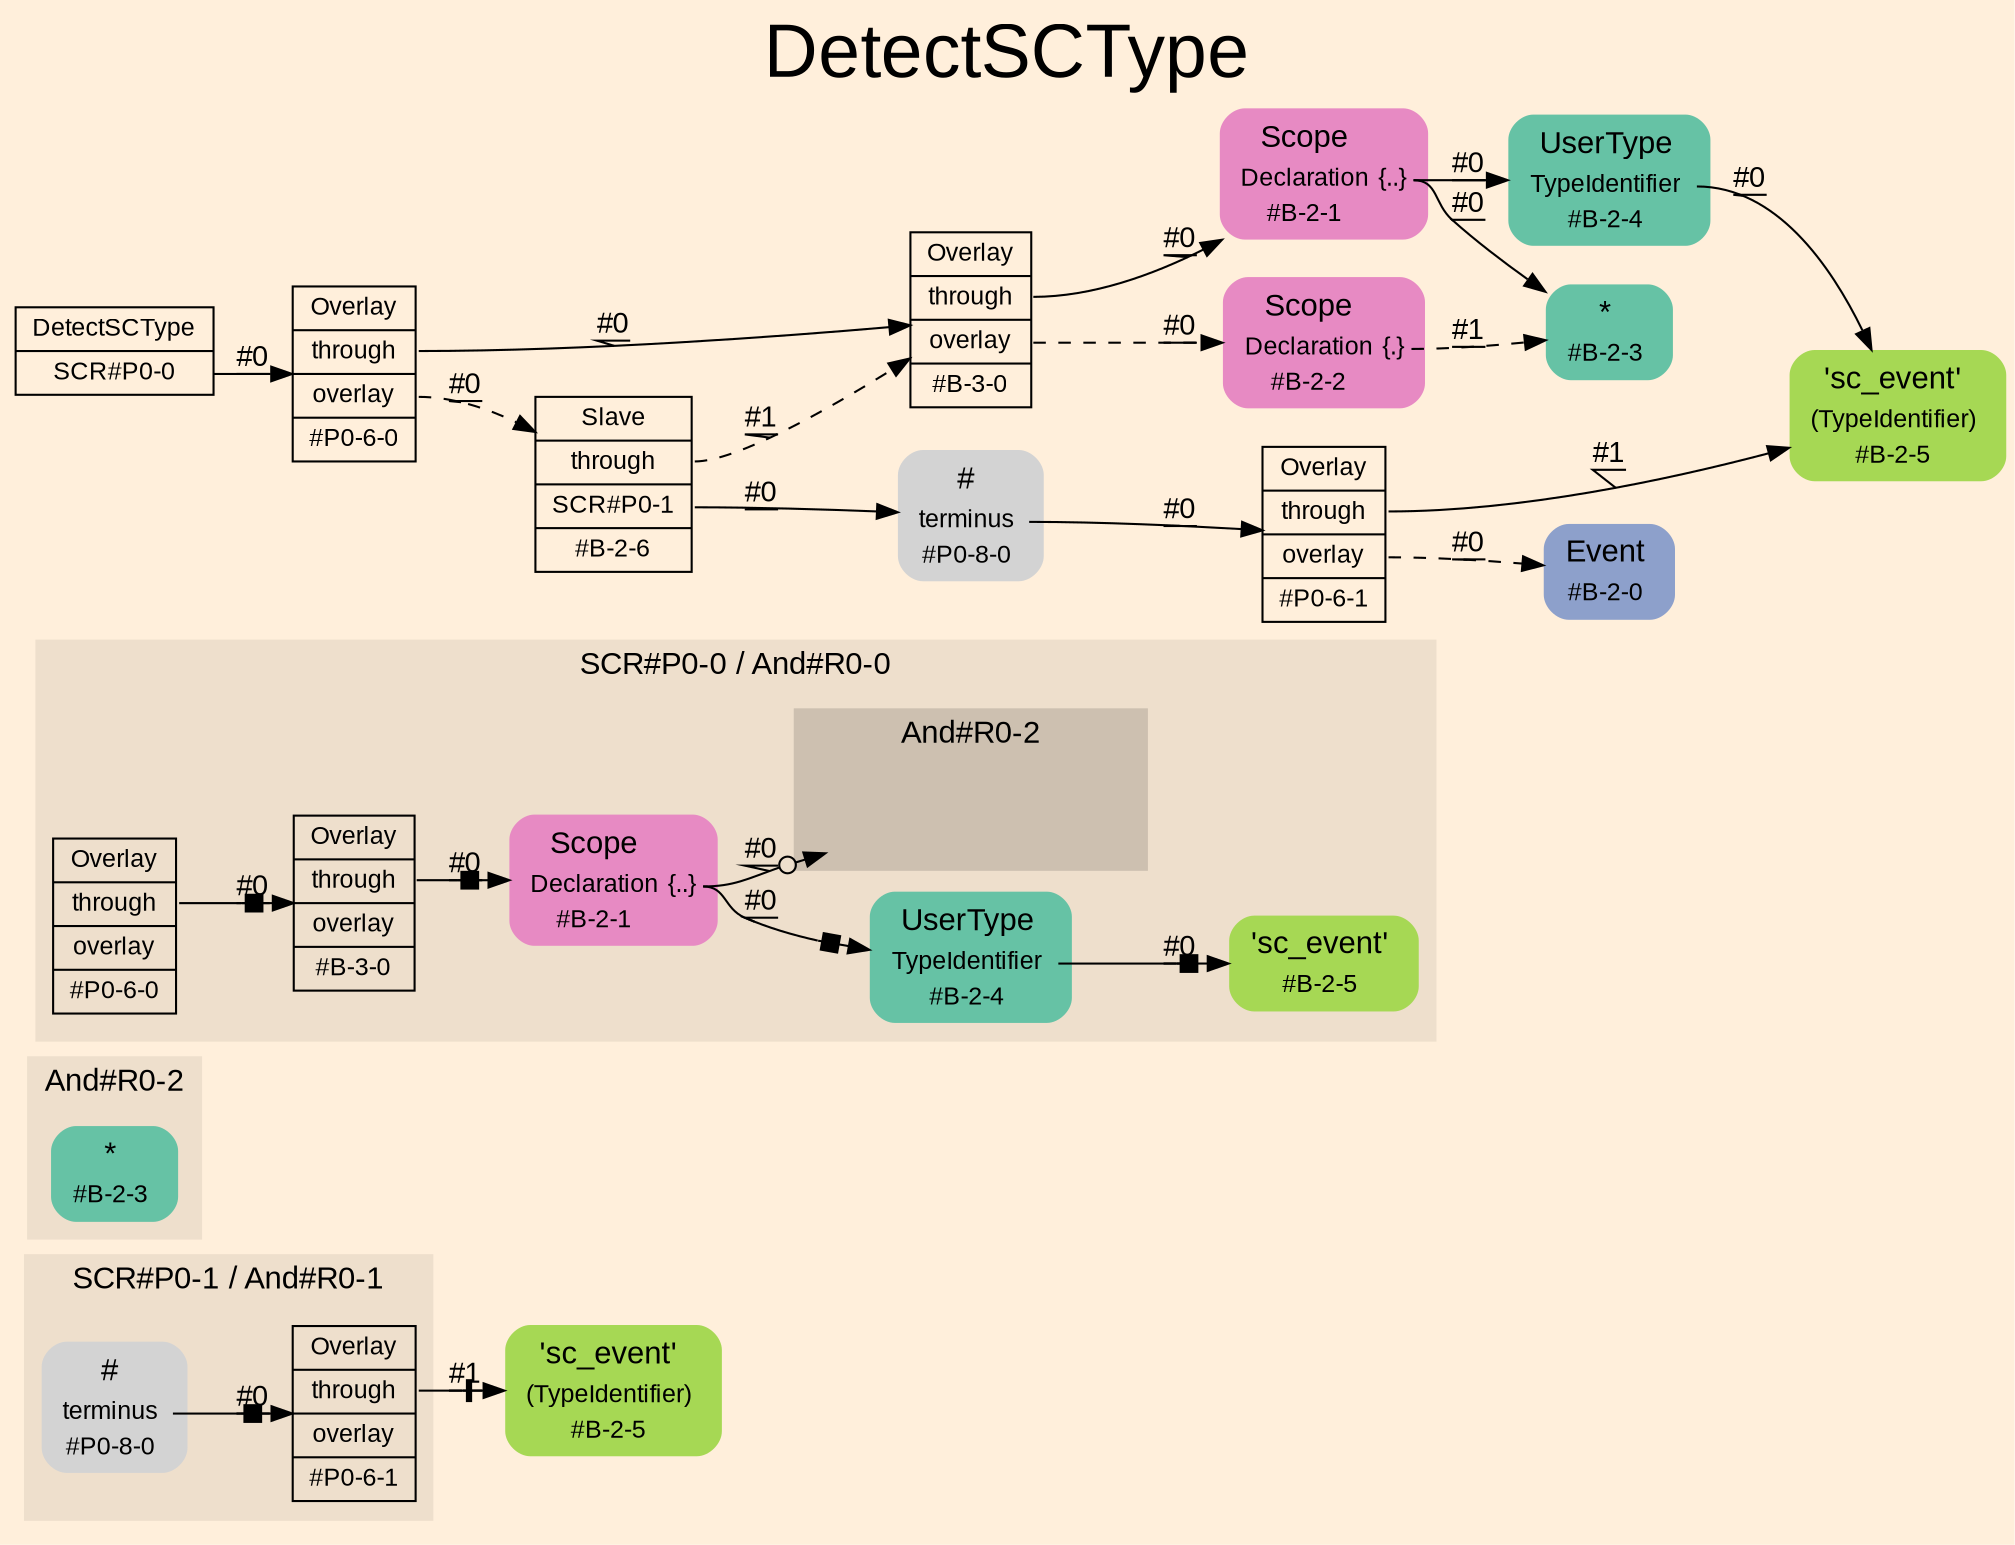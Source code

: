 digraph "DetectSCType" {
label = "DetectSCType"
labelloc = t
fontsize = "36"
graph [
    rankdir = "LR"
    ranksep = 0.3
    bgcolor = antiquewhite1
    color = black
    fontcolor = black
    fontname = "Arial"
];
node [
    fontname = "Arial"
];
edge [
    fontname = "Arial"
];

// -------------------- figure And#R0-1 --------------------
"And#R0-1[#B-2-5]" [
    shape = "plaintext"
    fillcolor = "/set28/5"
    label = <<TABLE BORDER="0" CELLBORDER="0" CELLSPACING="0">
     <TR><TD><FONT POINT-SIZE="15.0">'sc_event'</FONT></TD><TD></TD></TR>
     <TR><TD>(TypeIdentifier)</TD><TD PORT="port0"></TD></TR>
     <TR><TD>#B-2-5</TD><TD PORT="port1"></TD></TR>
    </TABLE>>
    style = "rounded,filled"
    fontsize = "12"
];

subgraph "clusterAnd#R0-1" {
    label = "SCR#P0-1 / And#R0-1"
    style = "filled"
    color = antiquewhite2
    fontsize = "15"
    "And#R0-1[#P0-6-1]" [
        shape = "record"
        fillcolor = antiquewhite2
        label = "<fixed> Overlay | <port0> through | <port1> overlay | <port2> #P0-6-1"
        style = "filled"
        fontsize = "12"
        color = black
        fontcolor = black
    ];
    
    "And#R0-1[#P0-8-0]" [
        shape = "plaintext"
        label = <<TABLE BORDER="0" CELLBORDER="0" CELLSPACING="0">
         <TR><TD><FONT POINT-SIZE="15.0">#</FONT></TD><TD></TD></TR>
         <TR><TD>terminus</TD><TD PORT="port0"></TD></TR>
         <TR><TD>#P0-8-0</TD><TD PORT="port1"></TD></TR>
        </TABLE>>
        style = "rounded,filled"
        fontsize = "12"
    ];
    
}


// -------------------- figure And#R0-2 --------------------
subgraph "clusterAnd#R0-2" {
    label = "And#R0-2"
    style = "filled"
    color = antiquewhite2
    fontsize = "15"
    "And#R0-2[#B-2-3]" [
        shape = "plaintext"
        fillcolor = "/set28/1"
        label = <<TABLE BORDER="0" CELLBORDER="0" CELLSPACING="0">
         <TR><TD><FONT POINT-SIZE="15.0">*</FONT></TD><TD></TD></TR>
         <TR><TD>#B-2-3</TD><TD PORT="port0"></TD></TR>
        </TABLE>>
        style = "rounded,filled"
        fontsize = "12"
    ];
    
}


// -------------------- figure And#R0-0 --------------------
subgraph "clusterAnd#R0-0" {
    label = "SCR#P0-0 / And#R0-0"
    style = "filled"
    color = antiquewhite2
    fontsize = "15"
    "And#R0-0[#B-3-0]" [
        shape = "record"
        fillcolor = antiquewhite2
        label = "<fixed> Overlay | <port0> through | <port1> overlay | <port2> #B-3-0"
        style = "filled"
        fontsize = "12"
        color = black
        fontcolor = black
    ];
    
    "And#R0-0[#B-2-1]" [
        shape = "plaintext"
        fillcolor = "/set28/4"
        label = <<TABLE BORDER="0" CELLBORDER="0" CELLSPACING="0">
         <TR><TD><FONT POINT-SIZE="15.0">Scope</FONT></TD><TD></TD></TR>
         <TR><TD>Declaration</TD><TD PORT="port0">{..}</TD></TR>
         <TR><TD>#B-2-1</TD><TD PORT="port1"></TD></TR>
        </TABLE>>
        style = "rounded,filled"
        fontsize = "12"
    ];
    
    "And#R0-0[#B-2-4]" [
        shape = "plaintext"
        fillcolor = "/set28/1"
        label = <<TABLE BORDER="0" CELLBORDER="0" CELLSPACING="0">
         <TR><TD><FONT POINT-SIZE="15.0">UserType</FONT></TD><TD></TD></TR>
         <TR><TD>TypeIdentifier</TD><TD PORT="port0"></TD></TR>
         <TR><TD>#B-2-4</TD><TD PORT="port1"></TD></TR>
        </TABLE>>
        style = "rounded,filled"
        fontsize = "12"
    ];
    
    "And#R0-0[#B-2-5]" [
        shape = "plaintext"
        fillcolor = "/set28/5"
        label = <<TABLE BORDER="0" CELLBORDER="0" CELLSPACING="0">
         <TR><TD><FONT POINT-SIZE="15.0">'sc_event'</FONT></TD><TD></TD></TR>
         <TR><TD>#B-2-5</TD><TD PORT="port0"></TD></TR>
        </TABLE>>
        style = "rounded,filled"
        fontsize = "12"
    ];
    
    "And#R0-0[#P0-6-0]" [
        shape = "record"
        fillcolor = antiquewhite2
        label = "<fixed> Overlay | <port0> through | <port1> overlay | <port2> #P0-6-0"
        style = "filled"
        fontsize = "12"
        color = black
        fontcolor = black
    ];
    
    subgraph "clusterAnd#R0-0[And#R0-2]" {
        label = "And#R0-2"
        style = "filled"
        color = antiquewhite3
        fontsize = "15"
        "#0->And#R0-0[#B-2-3]" [
            shape = "none"
            style = "invisible"
        ];
        
    }
    
}


// -------------------- transformation figure --------------------
"CR#P0-0" [
    shape = "record"
    fillcolor = antiquewhite1
    label = "<fixed> DetectSCType | <port0> SCR#P0-0"
    style = "filled"
    fontsize = "12"
    color = black
    fontcolor = black
];

"#P0-6-0" [
    shape = "record"
    fillcolor = antiquewhite1
    label = "<fixed> Overlay | <port0> through | <port1> overlay | <port2> #P0-6-0"
    style = "filled"
    fontsize = "12"
    color = black
    fontcolor = black
];

"#B-3-0" [
    shape = "record"
    fillcolor = antiquewhite1
    label = "<fixed> Overlay | <port0> through | <port1> overlay | <port2> #B-3-0"
    style = "filled"
    fontsize = "12"
    color = black
    fontcolor = black
];

"#B-2-1" [
    shape = "plaintext"
    fillcolor = "/set28/4"
    label = <<TABLE BORDER="0" CELLBORDER="0" CELLSPACING="0">
     <TR><TD><FONT POINT-SIZE="15.0">Scope</FONT></TD><TD></TD></TR>
     <TR><TD>Declaration</TD><TD PORT="port0">{..}</TD></TR>
     <TR><TD>#B-2-1</TD><TD PORT="port1"></TD></TR>
    </TABLE>>
    style = "rounded,filled"
    fontsize = "12"
];

"#B-2-3" [
    shape = "plaintext"
    fillcolor = "/set28/1"
    label = <<TABLE BORDER="0" CELLBORDER="0" CELLSPACING="0">
     <TR><TD><FONT POINT-SIZE="15.0">*</FONT></TD><TD></TD></TR>
     <TR><TD>#B-2-3</TD><TD PORT="port0"></TD></TR>
    </TABLE>>
    style = "rounded,filled"
    fontsize = "12"
];

"#B-2-4" [
    shape = "plaintext"
    fillcolor = "/set28/1"
    label = <<TABLE BORDER="0" CELLBORDER="0" CELLSPACING="0">
     <TR><TD><FONT POINT-SIZE="15.0">UserType</FONT></TD><TD></TD></TR>
     <TR><TD>TypeIdentifier</TD><TD PORT="port0"></TD></TR>
     <TR><TD>#B-2-4</TD><TD PORT="port1"></TD></TR>
    </TABLE>>
    style = "rounded,filled"
    fontsize = "12"
];

"#B-2-5" [
    shape = "plaintext"
    fillcolor = "/set28/5"
    label = <<TABLE BORDER="0" CELLBORDER="0" CELLSPACING="0">
     <TR><TD><FONT POINT-SIZE="15.0">'sc_event'</FONT></TD><TD></TD></TR>
     <TR><TD>(TypeIdentifier)</TD><TD PORT="port0"></TD></TR>
     <TR><TD>#B-2-5</TD><TD PORT="port1"></TD></TR>
    </TABLE>>
    style = "rounded,filled"
    fontsize = "12"
];

"#B-2-2" [
    shape = "plaintext"
    fillcolor = "/set28/4"
    label = <<TABLE BORDER="0" CELLBORDER="0" CELLSPACING="0">
     <TR><TD><FONT POINT-SIZE="15.0">Scope</FONT></TD><TD></TD></TR>
     <TR><TD>Declaration</TD><TD PORT="port0">{.}</TD></TR>
     <TR><TD>#B-2-2</TD><TD PORT="port1"></TD></TR>
    </TABLE>>
    style = "rounded,filled"
    fontsize = "12"
];

"#B-2-6" [
    shape = "record"
    fillcolor = antiquewhite1
    label = "<fixed> Slave | <port0> through | <port1> SCR#P0-1 | <port2> #B-2-6"
    style = "filled"
    fontsize = "12"
    color = black
    fontcolor = black
];

"#P0-8-0" [
    shape = "plaintext"
    label = <<TABLE BORDER="0" CELLBORDER="0" CELLSPACING="0">
     <TR><TD><FONT POINT-SIZE="15.0">#</FONT></TD><TD></TD></TR>
     <TR><TD>terminus</TD><TD PORT="port0"></TD></TR>
     <TR><TD>#P0-8-0</TD><TD PORT="port1"></TD></TR>
    </TABLE>>
    style = "rounded,filled"
    fontsize = "12"
];

"#P0-6-1" [
    shape = "record"
    fillcolor = antiquewhite1
    label = "<fixed> Overlay | <port0> through | <port1> overlay | <port2> #P0-6-1"
    style = "filled"
    fontsize = "12"
    color = black
    fontcolor = black
];

"#B-2-0" [
    shape = "plaintext"
    fillcolor = "/set28/3"
    label = <<TABLE BORDER="0" CELLBORDER="0" CELLSPACING="0">
     <TR><TD><FONT POINT-SIZE="15.0">Event</FONT></TD><TD></TD></TR>
     <TR><TD>#B-2-0</TD><TD PORT="port0"></TD></TR>
    </TABLE>>
    style = "rounded,filled"
    fontsize = "12"
];


// -------------------- links --------------------
// links for block CR#P0-0
"CR#P0-0":port0 -> "#P0-6-0" [
    label = "#0"
    decorate = true
    color = black
    fontcolor = black
];

// links for block #P0-6-0
"#P0-6-0":port0 -> "#B-3-0" [
    label = "#0"
    decorate = true
    color = black
    fontcolor = black
];

"#P0-6-0":port1 -> "#B-2-6" [
    style="dashed"
    label = "#0"
    decorate = true
    color = black
    fontcolor = black
];

// links for block #B-3-0
"#B-3-0":port0 -> "#B-2-1" [
    label = "#0"
    decorate = true
    color = black
    fontcolor = black
];

"#B-3-0":port1 -> "#B-2-2" [
    style="dashed"
    label = "#0"
    decorate = true
    color = black
    fontcolor = black
];

// links for block #B-2-1
"#B-2-1":port0 -> "#B-2-3" [
    label = "#0"
    decorate = true
    color = black
    fontcolor = black
];

"#B-2-1":port0 -> "#B-2-4" [
    label = "#0"
    decorate = true
    color = black
    fontcolor = black
];

// links for block #B-2-3
// links for block #B-2-4
"#B-2-4":port0 -> "#B-2-5" [
    label = "#0"
    decorate = true
    color = black
    fontcolor = black
];

// links for block #B-2-5
// links for block #B-2-2
"#B-2-2":port0 -> "#B-2-3" [
    style="dashed"
    label = "#1"
    decorate = true
    color = black
    fontcolor = black
];

// links for block #B-2-6
"#B-2-6":port0 -> "#B-3-0" [
    style="dashed"
    label = "#1"
    decorate = true
    color = black
    fontcolor = black
];

"#B-2-6":port1 -> "#P0-8-0" [
    label = "#0"
    decorate = true
    color = black
    fontcolor = black
];

// links for block #P0-8-0
"#P0-8-0":port0 -> "#P0-6-1" [
    label = "#0"
    decorate = true
    color = black
    fontcolor = black
];

// links for block #P0-6-1
"#P0-6-1":port0 -> "#B-2-5" [
    label = "#1"
    decorate = true
    color = black
    fontcolor = black
];

"#P0-6-1":port1 -> "#B-2-0" [
    style="dashed"
    label = "#0"
    decorate = true
    color = black
    fontcolor = black
];

// links for block #B-2-0
// links for block And#R0-0[#B-3-0]
"And#R0-0[#B-3-0]":port0 -> "And#R0-0[#B-2-1]" [
    arrowhead="normalnonebox"
    label = "#0"
    decorate = true
    color = black
    fontcolor = black
];

// links for block And#R0-0[#B-2-1]
"And#R0-0[#B-2-1]":port0 -> "#0->And#R0-0[#B-2-3]" [
    arrowhead="normalnoneodot"
    label = "#0"
    decorate = true
    color = black
    fontcolor = black
];

"And#R0-0[#B-2-1]":port0 -> "And#R0-0[#B-2-4]" [
    arrowhead="normalnonebox"
    label = "#0"
    decorate = true
    color = black
    fontcolor = black
];

// links for block And#R0-0[#B-2-4]
"And#R0-0[#B-2-4]":port0 -> "And#R0-0[#B-2-5]" [
    arrowhead="normalnonebox"
    label = "#0"
    decorate = true
    color = black
    fontcolor = black
];

// links for block And#R0-0[#B-2-5]
// links for block And#R0-0[#P0-6-0]
"And#R0-0[#P0-6-0]":port0 -> "And#R0-0[#B-3-0]" [
    arrowhead="normalnonebox"
    label = "#0"
    decorate = true
    color = black
    fontcolor = black
];

// links for block #0->And#R0-0[#B-2-3]
// links for block And#R0-2[#B-2-3]
// links for block And#R0-1[#B-2-5]
// links for block And#R0-1[#P0-6-1]
"And#R0-1[#P0-6-1]":port0 -> "And#R0-1[#B-2-5]" [
    arrowhead="normalnonetee"
    label = "#1"
    decorate = true
    color = black
    fontcolor = black
];

// links for block And#R0-1[#P0-8-0]
"And#R0-1[#P0-8-0]":port0 -> "And#R0-1[#P0-6-1]" [
    arrowhead="normalnonebox"
    label = "#0"
    decorate = true
    color = black
    fontcolor = black
];

}
